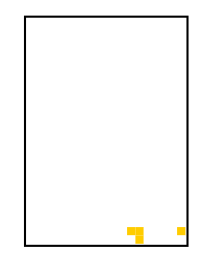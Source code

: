 digraph matriz_7
{
	node[shape = plaintext];
		//Nodos internos
		capa_7[label = <<TABLE BORDER = "1" CELLBORDER = "0" CELLSPACING = "0">
		<TR > <TD BGCOLOR = "#FFFFFF"></TD>	<TD BGCOLOR = "#FFFFFF"></TD>	<TD BGCOLOR = "#FFFFFF"></TD>	<TD BGCOLOR = "#FFFFFF"></TD>	<TD BGCOLOR = "#FFFFFF"></TD>	<TD BGCOLOR = "#FFFFFF"></TD>	<TD BGCOLOR = "#FFFFFF"></TD>	<TD BGCOLOR = "#FFFFFF"></TD>	<TD BGCOLOR = "#FFFFFF"></TD>	<TD BGCOLOR = "#FFFFFF"></TD>	<TD BGCOLOR = "#FFFFFF"></TD>	<TD BGCOLOR = "#FFFFFF"></TD>	<TD BGCOLOR = "#FFFFFF"></TD>	<TD BGCOLOR = "#FFFFFF"></TD>	<TD BGCOLOR = "#FFFFFF"></TD>	<TD BGCOLOR = "#FFFFFF"></TD>	<TD BGCOLOR = "#FFFFFF"></TD>	<TD BGCOLOR = "#FFFFFF"></TD>	<TD BGCOLOR = "#FFFFFF"></TD>	 </TR>
		<TR > <TD BGCOLOR = "#FFFFFF"></TD>	<TD BGCOLOR = "#FFFFFF"></TD>	<TD BGCOLOR = "#FFFFFF"></TD>	<TD BGCOLOR = "#FFFFFF"></TD>	<TD BGCOLOR = "#FFFFFF"></TD>	<TD BGCOLOR = "#FFFFFF"></TD>	<TD BGCOLOR = "#FFFFFF"></TD>	<TD BGCOLOR = "#FFFFFF"></TD>	<TD BGCOLOR = "#FFFFFF"></TD>	<TD BGCOLOR = "#FFFFFF"></TD>	<TD BGCOLOR = "#FFFFFF"></TD>	<TD BGCOLOR = "#FFFFFF"></TD>	<TD BGCOLOR = "#FFFFFF"></TD>	<TD BGCOLOR = "#FFFFFF"></TD>	<TD BGCOLOR = "#FFFFFF"></TD>	<TD BGCOLOR = "#FFFFFF"></TD>	<TD BGCOLOR = "#FFFFFF"></TD>	<TD BGCOLOR = "#FFFFFF"></TD>	<TD BGCOLOR = "#FFFFFF"></TD>	 </TR>
		<TR > <TD BGCOLOR = "#FFFFFF"></TD>	<TD BGCOLOR = "#FFFFFF"></TD>	<TD BGCOLOR = "#FFFFFF"></TD>	<TD BGCOLOR = "#FFFFFF"></TD>	<TD BGCOLOR = "#FFFFFF"></TD>	<TD BGCOLOR = "#FFFFFF"></TD>	<TD BGCOLOR = "#FFFFFF"></TD>	<TD BGCOLOR = "#FFFFFF"></TD>	<TD BGCOLOR = "#FFFFFF"></TD>	<TD BGCOLOR = "#FFFFFF"></TD>	<TD BGCOLOR = "#FFFFFF"></TD>	<TD BGCOLOR = "#FFFFFF"></TD>	<TD BGCOLOR = "#FFFFFF"></TD>	<TD BGCOLOR = "#FFFFFF"></TD>	<TD BGCOLOR = "#FFFFFF"></TD>	<TD BGCOLOR = "#FFFFFF"></TD>	<TD BGCOLOR = "#FFFFFF"></TD>	<TD BGCOLOR = "#FFFFFF"></TD>	<TD BGCOLOR = "#FFFFFF"></TD>	 </TR>
		<TR > <TD BGCOLOR = "#FFFFFF"></TD>	<TD BGCOLOR = "#FFFFFF"></TD>	<TD BGCOLOR = "#FFFFFF"></TD>	<TD BGCOLOR = "#FFFFFF"></TD>	<TD BGCOLOR = "#FFFFFF"></TD>	<TD BGCOLOR = "#FFFFFF"></TD>	<TD BGCOLOR = "#FFFFFF"></TD>	<TD BGCOLOR = "#FFFFFF"></TD>	<TD BGCOLOR = "#FFFFFF"></TD>	<TD BGCOLOR = "#FFFFFF"></TD>	<TD BGCOLOR = "#FFFFFF"></TD>	<TD BGCOLOR = "#FFFFFF"></TD>	<TD BGCOLOR = "#FFFFFF"></TD>	<TD BGCOLOR = "#FFFFFF"></TD>	<TD BGCOLOR = "#FFFFFF"></TD>	<TD BGCOLOR = "#FFFFFF"></TD>	<TD BGCOLOR = "#FFFFFF"></TD>	<TD BGCOLOR = "#FFFFFF"></TD>	<TD BGCOLOR = "#FFFFFF"></TD>	 </TR>
		<TR > <TD BGCOLOR = "#FFFFFF"></TD>	<TD BGCOLOR = "#FFFFFF"></TD>	<TD BGCOLOR = "#FFFFFF"></TD>	<TD BGCOLOR = "#FFFFFF"></TD>	<TD BGCOLOR = "#FFFFFF"></TD>	<TD BGCOLOR = "#FFFFFF"></TD>	<TD BGCOLOR = "#FFFFFF"></TD>	<TD BGCOLOR = "#FFFFFF"></TD>	<TD BGCOLOR = "#FFFFFF"></TD>	<TD BGCOLOR = "#FFFFFF"></TD>	<TD BGCOLOR = "#FFFFFF"></TD>	<TD BGCOLOR = "#FFFFFF"></TD>	<TD BGCOLOR = "#FFFFFF"></TD>	<TD BGCOLOR = "#FFFFFF"></TD>	<TD BGCOLOR = "#FFFFFF"></TD>	<TD BGCOLOR = "#FFFFFF"></TD>	<TD BGCOLOR = "#FFFFFF"></TD>	<TD BGCOLOR = "#FFFFFF"></TD>	<TD BGCOLOR = "#FFFFFF"></TD>	 </TR>
		<TR > <TD BGCOLOR = "#FFFFFF"></TD>	<TD BGCOLOR = "#FFFFFF"></TD>	<TD BGCOLOR = "#FFFFFF"></TD>	<TD BGCOLOR = "#FFFFFF"></TD>	<TD BGCOLOR = "#FFFFFF"></TD>	<TD BGCOLOR = "#FFFFFF"></TD>	<TD BGCOLOR = "#FFFFFF"></TD>	<TD BGCOLOR = "#FFFFFF"></TD>	<TD BGCOLOR = "#FFFFFF"></TD>	<TD BGCOLOR = "#FFFFFF"></TD>	<TD BGCOLOR = "#FFFFFF"></TD>	<TD BGCOLOR = "#FFFFFF"></TD>	<TD BGCOLOR = "#FFFFFF"></TD>	<TD BGCOLOR = "#FFFFFF"></TD>	<TD BGCOLOR = "#FFFFFF"></TD>	<TD BGCOLOR = "#FFFFFF"></TD>	<TD BGCOLOR = "#FFFFFF"></TD>	<TD BGCOLOR = "#FFFFFF"></TD>	<TD BGCOLOR = "#FFFFFF"></TD>	 </TR>
		<TR > <TD BGCOLOR = "#FFFFFF"></TD>	<TD BGCOLOR = "#FFFFFF"></TD>	<TD BGCOLOR = "#FFFFFF"></TD>	<TD BGCOLOR = "#FFFFFF"></TD>	<TD BGCOLOR = "#FFFFFF"></TD>	<TD BGCOLOR = "#FFFFFF"></TD>	<TD BGCOLOR = "#FFFFFF"></TD>	<TD BGCOLOR = "#FFFFFF"></TD>	<TD BGCOLOR = "#FFFFFF"></TD>	<TD BGCOLOR = "#FFFFFF"></TD>	<TD BGCOLOR = "#FFFFFF"></TD>	<TD BGCOLOR = "#FFFFFF"></TD>	<TD BGCOLOR = "#FFFFFF"></TD>	<TD BGCOLOR = "#FFFFFF"></TD>	<TD BGCOLOR = "#FFFFFF"></TD>	<TD BGCOLOR = "#FFFFFF"></TD>	<TD BGCOLOR = "#FFFFFF"></TD>	<TD BGCOLOR = "#FFFFFF"></TD>	<TD BGCOLOR = "#FFFFFF"></TD>	 </TR>
		<TR > <TD BGCOLOR = "#FFFFFF"></TD>	<TD BGCOLOR = "#FFFFFF"></TD>	<TD BGCOLOR = "#FFFFFF"></TD>	<TD BGCOLOR = "#FFFFFF"></TD>	<TD BGCOLOR = "#FFFFFF"></TD>	<TD BGCOLOR = "#FFFFFF"></TD>	<TD BGCOLOR = "#FFFFFF"></TD>	<TD BGCOLOR = "#FFFFFF"></TD>	<TD BGCOLOR = "#FFFFFF"></TD>	<TD BGCOLOR = "#FFFFFF"></TD>	<TD BGCOLOR = "#FFFFFF"></TD>	<TD BGCOLOR = "#FFFFFF"></TD>	<TD BGCOLOR = "#FFFFFF"></TD>	<TD BGCOLOR = "#FFFFFF"></TD>	<TD BGCOLOR = "#FFFFFF"></TD>	<TD BGCOLOR = "#FFFFFF"></TD>	<TD BGCOLOR = "#FFFFFF"></TD>	<TD BGCOLOR = "#FFFFFF"></TD>	<TD BGCOLOR = "#FFFFFF"></TD>	 </TR>
		<TR > <TD BGCOLOR = "#FFFFFF"></TD>	<TD BGCOLOR = "#FFFFFF"></TD>	<TD BGCOLOR = "#FFFFFF"></TD>	<TD BGCOLOR = "#FFFFFF"></TD>	<TD BGCOLOR = "#FFFFFF"></TD>	<TD BGCOLOR = "#FFFFFF"></TD>	<TD BGCOLOR = "#FFFFFF"></TD>	<TD BGCOLOR = "#FFFFFF"></TD>	<TD BGCOLOR = "#FFFFFF"></TD>	<TD BGCOLOR = "#FFFFFF"></TD>	<TD BGCOLOR = "#FFFFFF"></TD>	<TD BGCOLOR = "#FFFFFF"></TD>	<TD BGCOLOR = "#FFFFFF"></TD>	<TD BGCOLOR = "#FFFFFF"></TD>	<TD BGCOLOR = "#FFFFFF"></TD>	<TD BGCOLOR = "#FFFFFF"></TD>	<TD BGCOLOR = "#FFFFFF"></TD>	<TD BGCOLOR = "#FFFFFF"></TD>	<TD BGCOLOR = "#FFFFFF"></TD>	 </TR>
		<TR > <TD BGCOLOR = "#FFFFFF"></TD>	<TD BGCOLOR = "#FFFFFF"></TD>	<TD BGCOLOR = "#FFFFFF"></TD>	<TD BGCOLOR = "#FFFFFF"></TD>	<TD BGCOLOR = "#FFFFFF"></TD>	<TD BGCOLOR = "#FFFFFF"></TD>	<TD BGCOLOR = "#FFFFFF"></TD>	<TD BGCOLOR = "#FFFFFF"></TD>	<TD BGCOLOR = "#FFFFFF"></TD>	<TD BGCOLOR = "#FFFFFF"></TD>	<TD BGCOLOR = "#FFFFFF"></TD>	<TD BGCOLOR = "#FFFFFF"></TD>	<TD BGCOLOR = "#FFFFFF"></TD>	<TD BGCOLOR = "#FFFFFF"></TD>	<TD BGCOLOR = "#FFFFFF"></TD>	<TD BGCOLOR = "#FFFFFF"></TD>	<TD BGCOLOR = "#FFFFFF"></TD>	<TD BGCOLOR = "#FFFFFF"></TD>	<TD BGCOLOR = "#FFFFFF"></TD>	 </TR>
		<TR > <TD BGCOLOR = "#FFFFFF"></TD>	<TD BGCOLOR = "#FFFFFF"></TD>	<TD BGCOLOR = "#FFFFFF"></TD>	<TD BGCOLOR = "#FFFFFF"></TD>	<TD BGCOLOR = "#FFFFFF"></TD>	<TD BGCOLOR = "#FFFFFF"></TD>	<TD BGCOLOR = "#FFFFFF"></TD>	<TD BGCOLOR = "#FFFFFF"></TD>	<TD BGCOLOR = "#FFFFFF"></TD>	<TD BGCOLOR = "#FFFFFF"></TD>	<TD BGCOLOR = "#FFFFFF"></TD>	<TD BGCOLOR = "#FFFFFF"></TD>	<TD BGCOLOR = "#FFFFFF"></TD>	<TD BGCOLOR = "#FFFFFF"></TD>	<TD BGCOLOR = "#FFFFFF"></TD>	<TD BGCOLOR = "#FFFFFF"></TD>	<TD BGCOLOR = "#FFFFFF"></TD>	<TD BGCOLOR = "#FFFFFF"></TD>	<TD BGCOLOR = "#FFFFFF"></TD>	 </TR>
		<TR > <TD BGCOLOR = "#FFFFFF"></TD>	<TD BGCOLOR = "#FFFFFF"></TD>	<TD BGCOLOR = "#FFFFFF"></TD>	<TD BGCOLOR = "#FFFFFF"></TD>	<TD BGCOLOR = "#FFFFFF"></TD>	<TD BGCOLOR = "#FFFFFF"></TD>	<TD BGCOLOR = "#FFFFFF"></TD>	<TD BGCOLOR = "#FFFFFF"></TD>	<TD BGCOLOR = "#FFFFFF"></TD>	<TD BGCOLOR = "#FFFFFF"></TD>	<TD BGCOLOR = "#FFFFFF"></TD>	<TD BGCOLOR = "#FFFFFF"></TD>	<TD BGCOLOR = "#FFFFFF"></TD>	<TD BGCOLOR = "#FFFFFF"></TD>	<TD BGCOLOR = "#FFFFFF"></TD>	<TD BGCOLOR = "#FFFFFF"></TD>	<TD BGCOLOR = "#FFFFFF"></TD>	<TD BGCOLOR = "#FFFFFF"></TD>	<TD BGCOLOR = "#FFFFFF"></TD>	 </TR>
		<TR > <TD BGCOLOR = "#FFFFFF"></TD>	<TD BGCOLOR = "#FFFFFF"></TD>	<TD BGCOLOR = "#FFFFFF"></TD>	<TD BGCOLOR = "#FFFFFF"></TD>	<TD BGCOLOR = "#FFFFFF"></TD>	<TD BGCOLOR = "#FFFFFF"></TD>	<TD BGCOLOR = "#FFFFFF"></TD>	<TD BGCOLOR = "#FFFFFF"></TD>	<TD BGCOLOR = "#FFFFFF"></TD>	<TD BGCOLOR = "#FFFFFF"></TD>	<TD BGCOLOR = "#FFFFFF"></TD>	<TD BGCOLOR = "#FFFFFF"></TD>	<TD BGCOLOR = "#FFFFFF"></TD>	<TD BGCOLOR = "#FFFFFF"></TD>	<TD BGCOLOR = "#FFFFFF"></TD>	<TD BGCOLOR = "#FFFFFF"></TD>	<TD BGCOLOR = "#FFFFFF"></TD>	<TD BGCOLOR = "#FFFFFF"></TD>	<TD BGCOLOR = "#FFFFFF"></TD>	 </TR>
		<TR > <TD BGCOLOR = "#FFFFFF"></TD>	<TD BGCOLOR = "#FFFFFF"></TD>	<TD BGCOLOR = "#FFFFFF"></TD>	<TD BGCOLOR = "#FFFFFF"></TD>	<TD BGCOLOR = "#FFFFFF"></TD>	<TD BGCOLOR = "#FFFFFF"></TD>	<TD BGCOLOR = "#FFFFFF"></TD>	<TD BGCOLOR = "#FFFFFF"></TD>	<TD BGCOLOR = "#FFFFFF"></TD>	<TD BGCOLOR = "#FFFFFF"></TD>	<TD BGCOLOR = "#FFFFFF"></TD>	<TD BGCOLOR = "#FFFFFF"></TD>	<TD BGCOLOR = "#FFFFFF"></TD>	<TD BGCOLOR = "#FFFFFF"></TD>	<TD BGCOLOR = "#FFFFFF"></TD>	<TD BGCOLOR = "#FFFFFF"></TD>	<TD BGCOLOR = "#FFFFFF"></TD>	<TD BGCOLOR = "#FFFFFF"></TD>	<TD BGCOLOR = "#FFFFFF"></TD>	 </TR>
		<TR > <TD BGCOLOR = "#FFFFFF"></TD>	<TD BGCOLOR = "#FFFFFF"></TD>	<TD BGCOLOR = "#FFFFFF"></TD>	<TD BGCOLOR = "#FFFFFF"></TD>	<TD BGCOLOR = "#FFFFFF"></TD>	<TD BGCOLOR = "#FFFFFF"></TD>	<TD BGCOLOR = "#FFFFFF"></TD>	<TD BGCOLOR = "#FFFFFF"></TD>	<TD BGCOLOR = "#FFFFFF"></TD>	<TD BGCOLOR = "#FFFFFF"></TD>	<TD BGCOLOR = "#FFFFFF"></TD>	<TD BGCOLOR = "#FFFFFF"></TD>	<TD BGCOLOR = "#FFFFFF"></TD>	<TD BGCOLOR = "#FFFFFF"></TD>	<TD BGCOLOR = "#FFFFFF"></TD>	<TD BGCOLOR = "#FFFFFF"></TD>	<TD BGCOLOR = "#FFFFFF"></TD>	<TD BGCOLOR = "#FFFFFF"></TD>	<TD BGCOLOR = "#FFFFFF"></TD>	 </TR>
		<TR > <TD BGCOLOR = "#FFFFFF"></TD>	<TD BGCOLOR = "#FFFFFF"></TD>	<TD BGCOLOR = "#FFFFFF"></TD>	<TD BGCOLOR = "#FFFFFF"></TD>	<TD BGCOLOR = "#FFFFFF"></TD>	<TD BGCOLOR = "#FFFFFF"></TD>	<TD BGCOLOR = "#FFFFFF"></TD>	<TD BGCOLOR = "#FFFFFF"></TD>	<TD BGCOLOR = "#FFFFFF"></TD>	<TD BGCOLOR = "#FFFFFF"></TD>	<TD BGCOLOR = "#FFFFFF"></TD>	<TD BGCOLOR = "#FFFFFF"></TD>	<TD BGCOLOR = "#FFFFFF"></TD>	<TD BGCOLOR = "#FFFFFF"></TD>	<TD BGCOLOR = "#FFFFFF"></TD>	<TD BGCOLOR = "#FFFFFF"></TD>	<TD BGCOLOR = "#FFFFFF"></TD>	<TD BGCOLOR = "#FFFFFF"></TD>	<TD BGCOLOR = "#FFFFFF"></TD>	 </TR>
		<TR > <TD BGCOLOR = "#FFFFFF"></TD>	<TD BGCOLOR = "#FFFFFF"></TD>	<TD BGCOLOR = "#FFFFFF"></TD>	<TD BGCOLOR = "#FFFFFF"></TD>	<TD BGCOLOR = "#FFFFFF"></TD>	<TD BGCOLOR = "#FFFFFF"></TD>	<TD BGCOLOR = "#FFFFFF"></TD>	<TD BGCOLOR = "#FFFFFF"></TD>	<TD BGCOLOR = "#FFFFFF"></TD>	<TD BGCOLOR = "#FFFFFF"></TD>	<TD BGCOLOR = "#FFFFFF"></TD>	<TD BGCOLOR = "#FFFFFF"></TD>	<TD BGCOLOR = "#FFFFFF"></TD>	<TD BGCOLOR = "#FFFFFF"></TD>	<TD BGCOLOR = "#FFFFFF"></TD>	<TD BGCOLOR = "#FFFFFF"></TD>	<TD BGCOLOR = "#FFFFFF"></TD>	<TD BGCOLOR = "#FFFFFF"></TD>	<TD BGCOLOR = "#FFFFFF"></TD>	 </TR>
		<TR > <TD BGCOLOR = "#FFFFFF"></TD>	<TD BGCOLOR = "#FFFFFF"></TD>	<TD BGCOLOR = "#FFFFFF"></TD>	<TD BGCOLOR = "#FFFFFF"></TD>	<TD BGCOLOR = "#FFFFFF"></TD>	<TD BGCOLOR = "#FFFFFF"></TD>	<TD BGCOLOR = "#FFFFFF"></TD>	<TD BGCOLOR = "#FFFFFF"></TD>	<TD BGCOLOR = "#FFFFFF"></TD>	<TD BGCOLOR = "#FFFFFF"></TD>	<TD BGCOLOR = "#FFFFFF"></TD>	<TD BGCOLOR = "#FFFFFF"></TD>	<TD BGCOLOR = "#FFFFFF"></TD>	<TD BGCOLOR = "#FFFFFF"></TD>	<TD BGCOLOR = "#FFFFFF"></TD>	<TD BGCOLOR = "#FFFFFF"></TD>	<TD BGCOLOR = "#FFFFFF"></TD>	<TD BGCOLOR = "#FFFFFF"></TD>	<TD BGCOLOR = "#FFFFFF"></TD>	 </TR>
		<TR > <TD BGCOLOR = "#FFFFFF"></TD>	<TD BGCOLOR = "#FFFFFF"></TD>	<TD BGCOLOR = "#FFFFFF"></TD>	<TD BGCOLOR = "#FFFFFF"></TD>	<TD BGCOLOR = "#FFFFFF"></TD>	<TD BGCOLOR = "#FFFFFF"></TD>	<TD BGCOLOR = "#FFFFFF"></TD>	<TD BGCOLOR = "#FFFFFF"></TD>	<TD BGCOLOR = "#FFFFFF"></TD>	<TD BGCOLOR = "#FFFFFF"></TD>	<TD BGCOLOR = "#FFFFFF"></TD>	<TD BGCOLOR = "#FFFFFF"></TD>	<TD BGCOLOR = "#FFFFFF"></TD>	<TD BGCOLOR = "#FFFFFF"></TD>	<TD BGCOLOR = "#FFFFFF"></TD>	<TD BGCOLOR = "#FFFFFF"></TD>	<TD BGCOLOR = "#FFFFFF"></TD>	<TD BGCOLOR = "#FFFFFF"></TD>	<TD BGCOLOR = "#FFFFFF"></TD>	 </TR>
		<TR > <TD BGCOLOR = "#FFFFFF"></TD>	<TD BGCOLOR = "#FFFFFF"></TD>	<TD BGCOLOR = "#FFFFFF"></TD>	<TD BGCOLOR = "#FFFFFF"></TD>	<TD BGCOLOR = "#FFFFFF"></TD>	<TD BGCOLOR = "#FFFFFF"></TD>	<TD BGCOLOR = "#FFFFFF"></TD>	<TD BGCOLOR = "#FFFFFF"></TD>	<TD BGCOLOR = "#FFFFFF"></TD>	<TD BGCOLOR = "#FFFFFF"></TD>	<TD BGCOLOR = "#FFFFFF"></TD>	<TD BGCOLOR = "#FFFFFF"></TD>	<TD BGCOLOR = "#FFFFFF"></TD>	<TD BGCOLOR = "#FFFFFF"></TD>	<TD BGCOLOR = "#FFFFFF"></TD>	<TD BGCOLOR = "#FFFFFF"></TD>	<TD BGCOLOR = "#FFFFFF"></TD>	<TD BGCOLOR = "#FFFFFF"></TD>	<TD BGCOLOR = "#FFFFFF"></TD>	 </TR>
		<TR > <TD BGCOLOR = "#FFFFFF"></TD>	<TD BGCOLOR = "#FFFFFF"></TD>	<TD BGCOLOR = "#FFFFFF"></TD>	<TD BGCOLOR = "#FFFFFF"></TD>	<TD BGCOLOR = "#FFFFFF"></TD>	<TD BGCOLOR = "#FFFFFF"></TD>	<TD BGCOLOR = "#FFFFFF"></TD>	<TD BGCOLOR = "#FFFFFF"></TD>	<TD BGCOLOR = "#FFFFFF"></TD>	<TD BGCOLOR = "#FFFFFF"></TD>	<TD BGCOLOR = "#FFFFFF"></TD>	<TD BGCOLOR = "#FFFFFF"></TD>	<TD BGCOLOR = "#FFFFFF"></TD>	<TD BGCOLOR = "#FFFFFF"></TD>	<TD BGCOLOR = "#FFFFFF"></TD>	<TD BGCOLOR = "#FFFFFF"></TD>	<TD BGCOLOR = "#FFFFFF"></TD>	<TD BGCOLOR = "#FFFFFF"></TD>	<TD BGCOLOR = "#FFFFFF"></TD>	 </TR>
		<TR > <TD BGCOLOR = "#FFFFFF"></TD>	<TD BGCOLOR = "#FFFFFF"></TD>	<TD BGCOLOR = "#FFFFFF"></TD>	<TD BGCOLOR = "#FFFFFF"></TD>	<TD BGCOLOR = "#FFFFFF"></TD>	<TD BGCOLOR = "#FFFFFF"></TD>	<TD BGCOLOR = "#FFFFFF"></TD>	<TD BGCOLOR = "#FFFFFF"></TD>	<TD BGCOLOR = "#FFFFFF"></TD>	<TD BGCOLOR = "#FFFFFF"></TD>	<TD BGCOLOR = "#FFFFFF"></TD>	<TD BGCOLOR = "#FFFFFF"></TD>	<TD BGCOLOR = "#FFFFFF"></TD>	<TD BGCOLOR = "#FFFFFF"></TD>	<TD BGCOLOR = "#FFFFFF"></TD>	<TD BGCOLOR = "#FFFFFF"></TD>	<TD BGCOLOR = "#FFFFFF"></TD>	<TD BGCOLOR = "#FFFFFF"></TD>	<TD BGCOLOR = "#FFFFFF"></TD>	 </TR>
		<TR > <TD BGCOLOR = "#FFFFFF"></TD>	<TD BGCOLOR = "#FFFFFF"></TD>	<TD BGCOLOR = "#FFFFFF"></TD>	<TD BGCOLOR = "#FFFFFF"></TD>	<TD BGCOLOR = "#FFFFFF"></TD>	<TD BGCOLOR = "#FFFFFF"></TD>	<TD BGCOLOR = "#FFFFFF"></TD>	<TD BGCOLOR = "#FFFFFF"></TD>	<TD BGCOLOR = "#FFFFFF"></TD>	<TD BGCOLOR = "#FFFFFF"></TD>	<TD BGCOLOR = "#FFFFFF"></TD>	<TD BGCOLOR = "#FFFFFF"></TD>	<TD BGCOLOR = "#FFFFFF"></TD>	<TD BGCOLOR = "#FFFFFF"></TD>	<TD BGCOLOR = "#FFFFFF"></TD>	<TD BGCOLOR = "#FFFFFF"></TD>	<TD BGCOLOR = "#FFFFFF"></TD>	<TD BGCOLOR = "#FFFFFF"></TD>	<TD BGCOLOR = "#FFFFFF"></TD>	 </TR>
		<TR > <TD BGCOLOR = "#FFFFFF"></TD>	<TD BGCOLOR = "#FFFFFF"></TD>	<TD BGCOLOR = "#FFFFFF"></TD>	<TD BGCOLOR = "#FFFFFF"></TD>	<TD BGCOLOR = "#FFFFFF"></TD>	<TD BGCOLOR = "#FFFFFF"></TD>	<TD BGCOLOR = "#FFFFFF"></TD>	<TD BGCOLOR = "#FFFFFF"></TD>	<TD BGCOLOR = "#FFFFFF"></TD>	<TD BGCOLOR = "#FFFFFF"></TD>	<TD BGCOLOR = "#FFFFFF"></TD>	<TD BGCOLOR = "#FFFFFF"></TD>	<TD BGCOLOR = "#FFFFFF"></TD>	<TD BGCOLOR = "#FFFFFF"></TD>	<TD BGCOLOR = "#FFFFFF"></TD>	<TD BGCOLOR = "#FFFFFF"></TD>	<TD BGCOLOR = "#FFFFFF"></TD>	<TD BGCOLOR = "#FFFFFF"></TD>	<TD BGCOLOR = "#FFFFFF"></TD>	 </TR>
		<TR > <TD BGCOLOR = "#FFFFFF"></TD>	<TD BGCOLOR = "#FFFFFF"></TD>	<TD BGCOLOR = "#FFFFFF"></TD>	<TD BGCOLOR = "#FFFFFF"></TD>	<TD BGCOLOR = "#FFFFFF"></TD>	<TD BGCOLOR = "#FFFFFF"></TD>	<TD BGCOLOR = "#FFFFFF"></TD>	<TD BGCOLOR = "#FFFFFF"></TD>	<TD BGCOLOR = "#FFFFFF"></TD>	<TD BGCOLOR = "#FFFFFF"></TD>	<TD BGCOLOR = "#FFFFFF"></TD>	<TD BGCOLOR = "#FFFFFF"></TD>	<TD BGCOLOR = "#FFFFFF"></TD>	<TD BGCOLOR = "#FFFFFF"></TD>	<TD BGCOLOR = "#FFFFFF"></TD>	<TD BGCOLOR = "#FFFFFF"></TD>	<TD BGCOLOR = "#FFFFFF"></TD>	<TD BGCOLOR = "#FFFFFF"></TD>	<TD BGCOLOR = "#FFFFFF"></TD>	 </TR>
		<TR > <TD BGCOLOR = "#FFFFFF"></TD>	<TD BGCOLOR = "#FFFFFF"></TD>	<TD BGCOLOR = "#FFFFFF"></TD>	<TD BGCOLOR = "#FFFFFF"></TD>	<TD BGCOLOR = "#FFFFFF"></TD>	<TD BGCOLOR = "#FFFFFF"></TD>	<TD BGCOLOR = "#FFFFFF"></TD>	<TD BGCOLOR = "#FFFFFF"></TD>	<TD BGCOLOR = "#FFFFFF"></TD>	<TD BGCOLOR = "#FFFFFF"></TD>	<TD BGCOLOR = "#FFFFFF"></TD>	<TD BGCOLOR = "#FFFFFF"></TD>	<TD BGCOLOR = "#FFCC00"></TD>	<TD BGCOLOR = "#FFCC00"></TD>	<TD BGCOLOR = "#FFFFFF"></TD>	<TD BGCOLOR = "#FFFFFF"></TD>	<TD BGCOLOR = "#FFFFFF"></TD>	<TD BGCOLOR = "#FFFFFF"></TD>	<TD BGCOLOR = "#FFCC00"></TD>	 </TR>
		<TR > <TD BGCOLOR = "#FFFFFF"></TD>	<TD BGCOLOR = "#FFFFFF"></TD>	<TD BGCOLOR = "#FFFFFF"></TD>	<TD BGCOLOR = "#FFFFFF"></TD>	<TD BGCOLOR = "#FFFFFF"></TD>	<TD BGCOLOR = "#FFFFFF"></TD>	<TD BGCOLOR = "#FFFFFF"></TD>	<TD BGCOLOR = "#FFFFFF"></TD>	<TD BGCOLOR = "#FFFFFF"></TD>	<TD BGCOLOR = "#FFFFFF"></TD>	<TD BGCOLOR = "#FFFFFF"></TD>	<TD BGCOLOR = "#FFFFFF"></TD>	<TD BGCOLOR = "#FFFFFF"></TD>	<TD BGCOLOR = "#FFCC00"></TD>	<TD BGCOLOR = "#FFFFFF"></TD>	<TD BGCOLOR = "#FFFFFF"></TD>	<TD BGCOLOR = "#FFFFFF"></TD>	<TD BGCOLOR = "#FFFFFF"></TD>	<TD BGCOLOR = "#FFFFFF"></TD>	 </TR>
		</TABLE>>]


}
